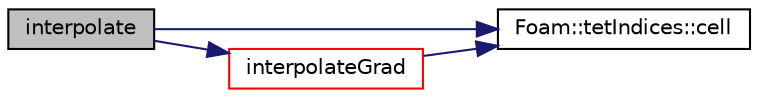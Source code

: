 digraph "interpolate"
{
  bgcolor="transparent";
  edge [fontname="Helvetica",fontsize="10",labelfontname="Helvetica",labelfontsize="10"];
  node [fontname="Helvetica",fontsize="10",shape=record];
  rankdir="LR";
  Node507 [label="interpolate",height=0.2,width=0.4,color="black", fillcolor="grey75", style="filled", fontcolor="black"];
  Node507 -> Node508 [color="midnightblue",fontsize="10",style="solid",fontname="Helvetica"];
  Node508 [label="Foam::tetIndices::cell",height=0.2,width=0.4,color="black",URL="$a28577.html#a2bcfc9f4466dc3989a8c485f61a64c8f",tooltip="Return the cell. "];
  Node507 -> Node509 [color="midnightblue",fontsize="10",style="solid",fontname="Helvetica"];
  Node509 [label="interpolateGrad",height=0.2,width=0.4,color="red",URL="$a25341.html#a9650c37c3220ce5067b642cb7db52557",tooltip="Interpolate gradient. "];
  Node509 -> Node508 [color="midnightblue",fontsize="10",style="solid",fontname="Helvetica"];
}
